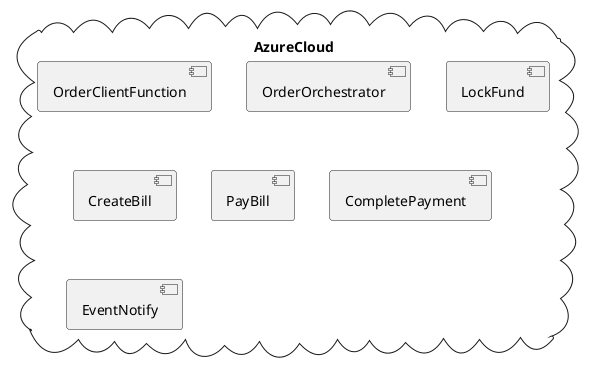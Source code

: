 @startuml
'https://plantuml.com/deployment-diagram

skinparam linetype ortho
'left to right direction

cloud AzureCloud {
  component OrderClientFunction 
  component OrderOrchestrator 
  component LockFund 
  component CreateBill 
  component PayBill 
  component CompletePayment 
  component EventNotify 
}

@enduml